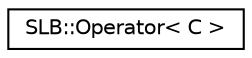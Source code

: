 digraph "Graphical Class Hierarchy"
{
  edge [fontname="Helvetica",fontsize="10",labelfontname="Helvetica",labelfontsize="10"];
  node [fontname="Helvetica",fontsize="10",shape=record];
  rankdir="LR";
  Node1 [label="SLB::Operator\< C \>",height=0.2,width=0.4,color="black", fillcolor="white", style="filled",URL="$structSLB_1_1Operator.html"];
}
